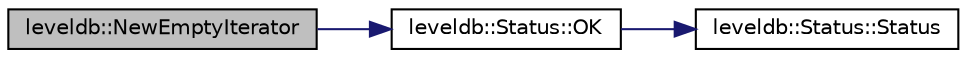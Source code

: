 digraph "leveldb::NewEmptyIterator"
{
  edge [fontname="Helvetica",fontsize="10",labelfontname="Helvetica",labelfontsize="10"];
  node [fontname="Helvetica",fontsize="10",shape=record];
  rankdir="LR";
  Node1 [label="leveldb::NewEmptyIterator",height=0.2,width=0.4,color="black", fillcolor="grey75", style="filled" fontcolor="black"];
  Node1 -> Node2 [color="midnightblue",fontsize="10",style="solid",fontname="Helvetica"];
  Node2 [label="leveldb::Status::OK",height=0.2,width=0.4,color="black", fillcolor="white", style="filled",URL="$classleveldb_1_1_status.html#a8e3720d233281c874a53c17e081f51b3"];
  Node2 -> Node3 [color="midnightblue",fontsize="10",style="solid",fontname="Helvetica"];
  Node3 [label="leveldb::Status::Status",height=0.2,width=0.4,color="black", fillcolor="white", style="filled",URL="$classleveldb_1_1_status.html#a941ec793179e81df3032a612cfe5039f"];
}
